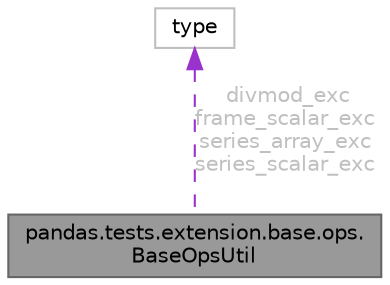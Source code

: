 digraph "pandas.tests.extension.base.ops.BaseOpsUtil"
{
 // LATEX_PDF_SIZE
  bgcolor="transparent";
  edge [fontname=Helvetica,fontsize=10,labelfontname=Helvetica,labelfontsize=10];
  node [fontname=Helvetica,fontsize=10,shape=box,height=0.2,width=0.4];
  Node1 [id="Node000001",label="pandas.tests.extension.base.ops.\lBaseOpsUtil",height=0.2,width=0.4,color="gray40", fillcolor="grey60", style="filled", fontcolor="black",tooltip=" "];
  Node2 -> Node1 [id="edge2_Node000001_Node000002",dir="back",color="darkorchid3",style="dashed",tooltip=" ",label=" divmod_exc\nframe_scalar_exc\nseries_array_exc\nseries_scalar_exc",fontcolor="grey" ];
  Node2 [id="Node000002",label="type",height=0.2,width=0.4,color="grey75", fillcolor="white", style="filled",tooltip=" "];
}
